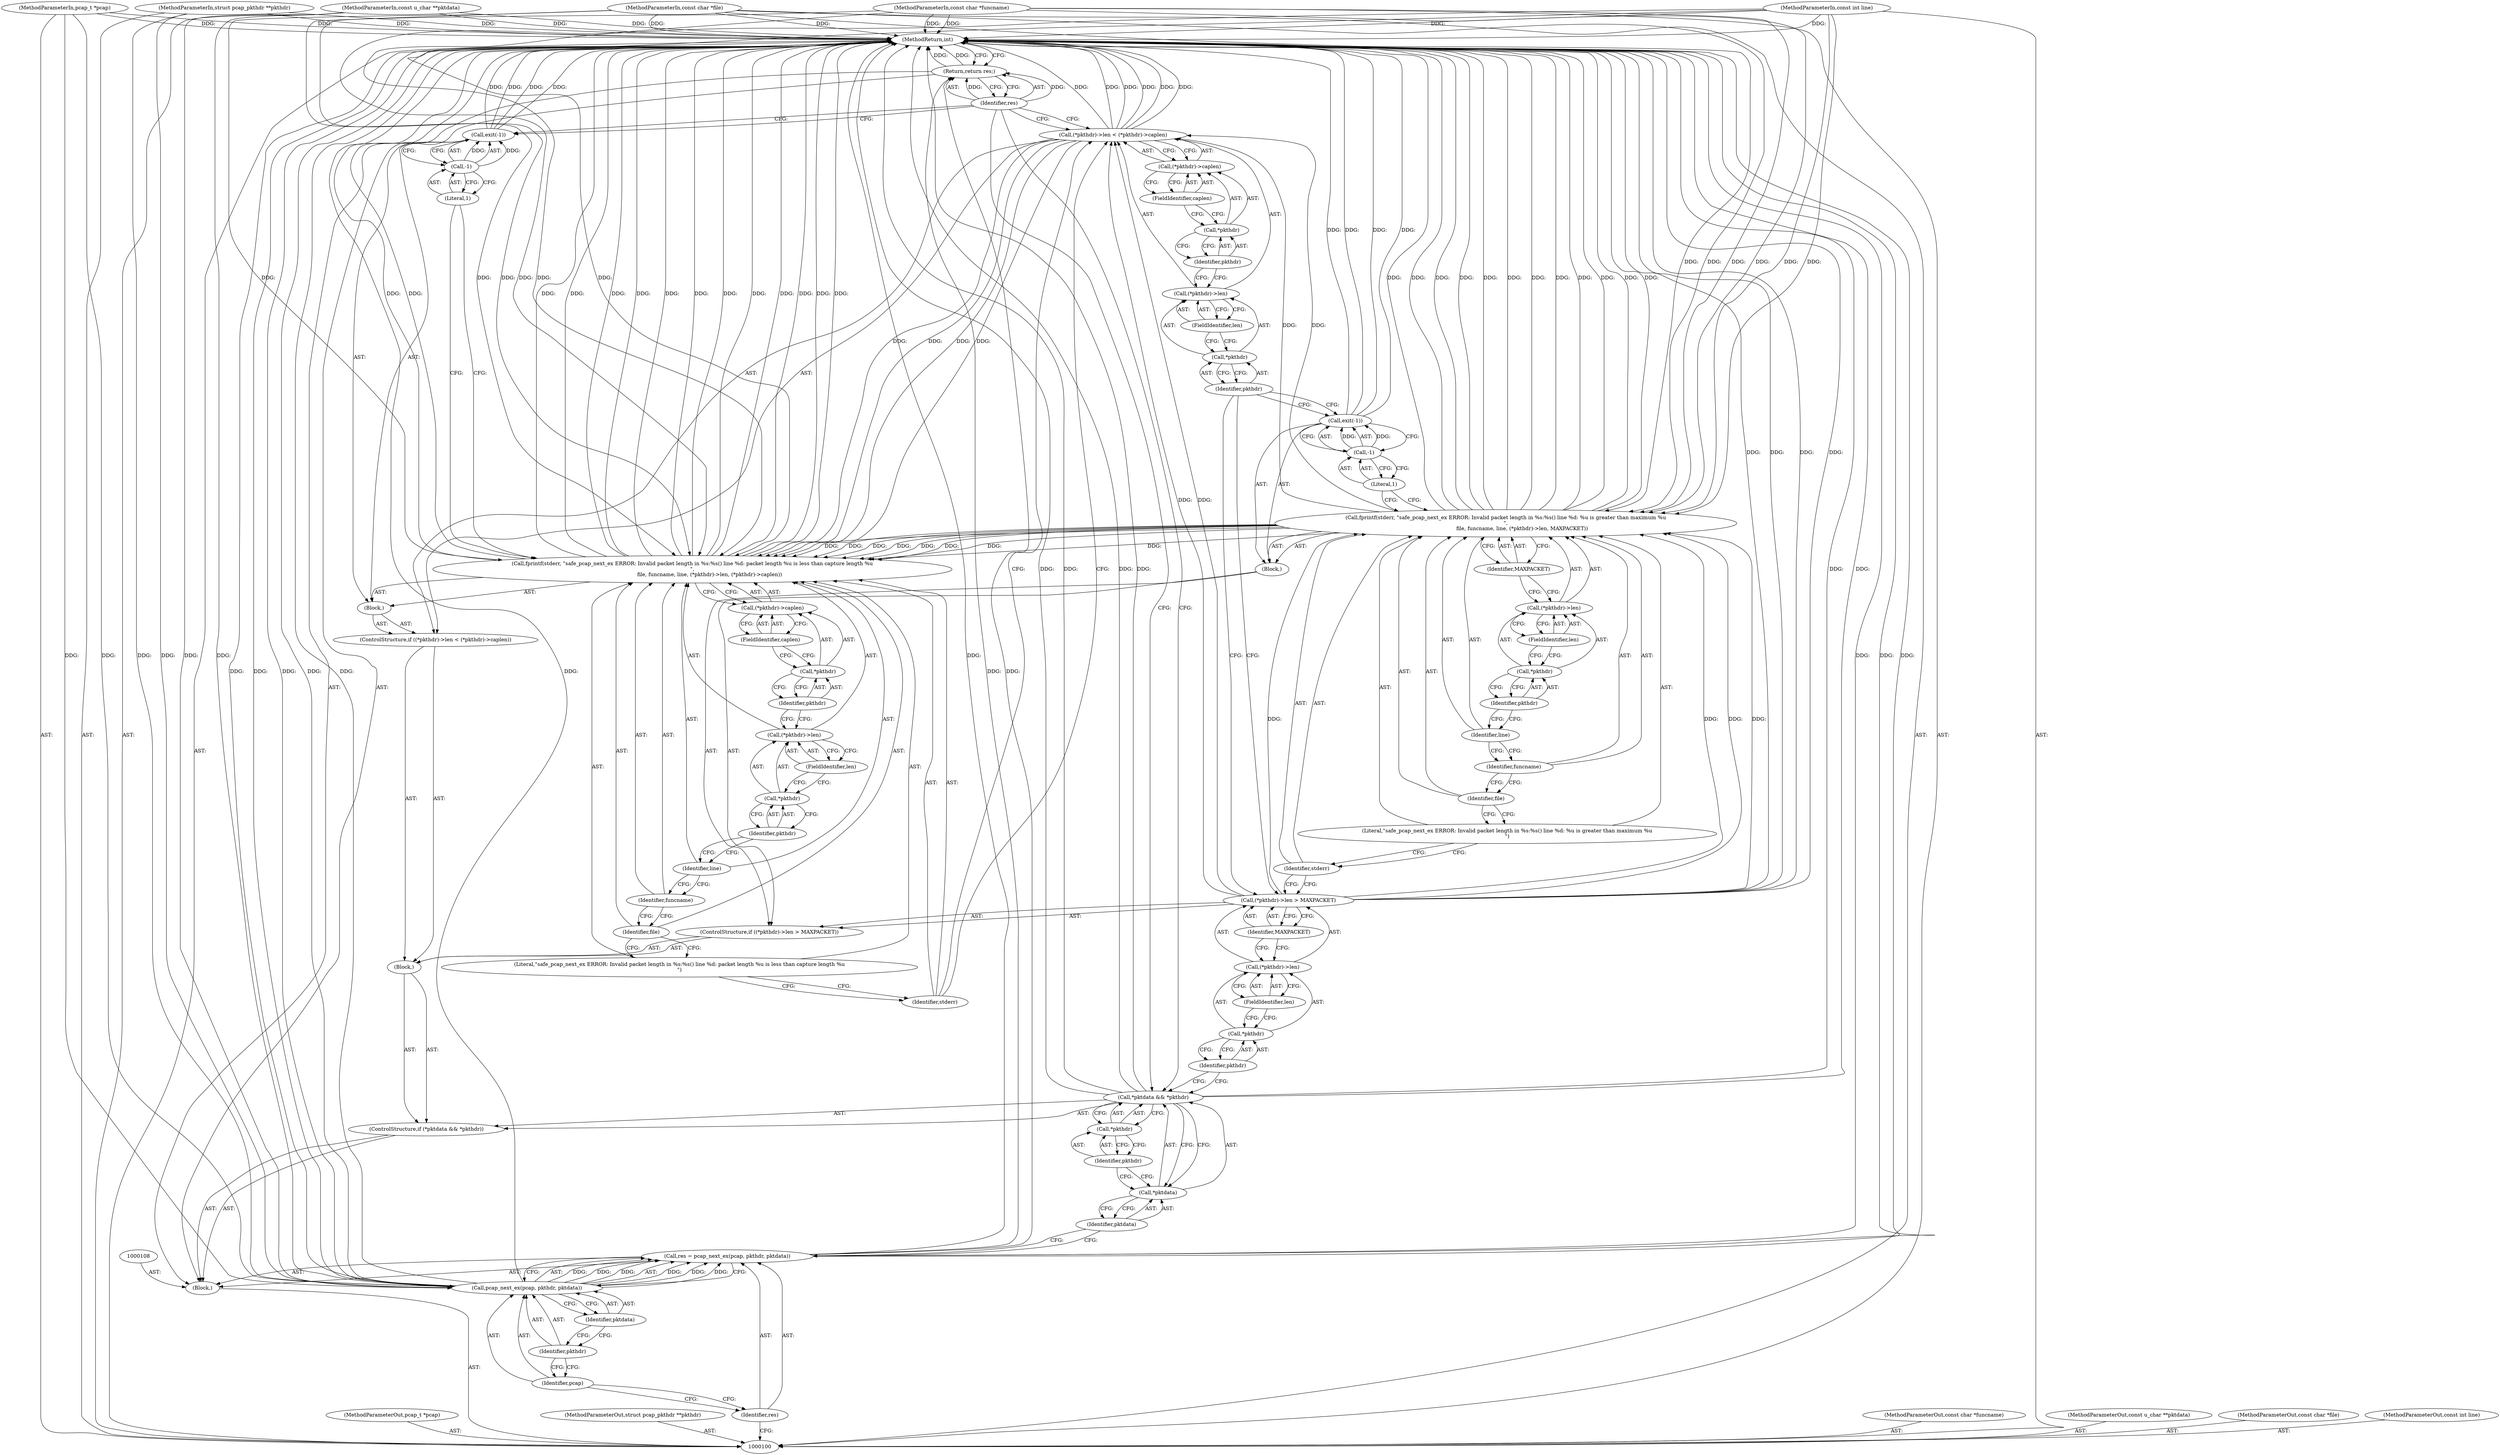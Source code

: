 digraph "1_tcpreplay_6b830a1640ca20528032c89a4fdd8291a4d2d8b2_0" {
"1000174" [label="(MethodReturn,int)"];
"1000101" [label="(MethodParameterIn,pcap_t *pcap)"];
"1000238" [label="(MethodParameterOut,pcap_t *pcap)"];
"1000102" [label="(MethodParameterIn,struct pcap_pkthdr **pkthdr)"];
"1000239" [label="(MethodParameterOut,struct pcap_pkthdr **pkthdr)"];
"1000133" [label="(Identifier,file)"];
"1000134" [label="(Identifier,funcname)"];
"1000135" [label="(Identifier,line)"];
"1000136" [label="(Call,(*pkthdr)->len)"];
"1000137" [label="(Call,*pkthdr)"];
"1000138" [label="(Identifier,pkthdr)"];
"1000139" [label="(FieldIdentifier,len)"];
"1000140" [label="(Identifier,MAXPACKET)"];
"1000141" [label="(Call,exit(-1))"];
"1000142" [label="(Call,-1)"];
"1000143" [label="(Literal,1)"];
"1000145" [label="(Call,(*pkthdr)->len < (*pkthdr)->caplen)"];
"1000146" [label="(Call,(*pkthdr)->len)"];
"1000147" [label="(Call,*pkthdr)"];
"1000148" [label="(Identifier,pkthdr)"];
"1000149" [label="(FieldIdentifier,len)"];
"1000150" [label="(Call,(*pkthdr)->caplen)"];
"1000151" [label="(Call,*pkthdr)"];
"1000152" [label="(Identifier,pkthdr)"];
"1000153" [label="(FieldIdentifier,caplen)"];
"1000154" [label="(Block,)"];
"1000144" [label="(ControlStructure,if ((*pkthdr)->len < (*pkthdr)->caplen))"];
"1000155" [label="(Call,fprintf(stderr, \"safe_pcap_next_ex ERROR: Invalid packet length in %s:%s() line %d: packet length %u is less than capture length %u\n\",\n                     file, funcname, line, (*pkthdr)->len, (*pkthdr)->caplen))"];
"1000156" [label="(Identifier,stderr)"];
"1000157" [label="(Literal,\"safe_pcap_next_ex ERROR: Invalid packet length in %s:%s() line %d: packet length %u is less than capture length %u\n\")"];
"1000158" [label="(Identifier,file)"];
"1000159" [label="(Identifier,funcname)"];
"1000160" [label="(Identifier,line)"];
"1000161" [label="(Call,(*pkthdr)->len)"];
"1000162" [label="(Call,*pkthdr)"];
"1000163" [label="(Identifier,pkthdr)"];
"1000164" [label="(FieldIdentifier,len)"];
"1000165" [label="(Call,(*pkthdr)->caplen)"];
"1000166" [label="(Call,*pkthdr)"];
"1000167" [label="(Identifier,pkthdr)"];
"1000168" [label="(FieldIdentifier,caplen)"];
"1000169" [label="(Call,exit(-1))"];
"1000170" [label="(Call,-1)"];
"1000171" [label="(Literal,1)"];
"1000104" [label="(MethodParameterIn,const char *funcname)"];
"1000241" [label="(MethodParameterOut,const char *funcname)"];
"1000103" [label="(MethodParameterIn,const u_char **pktdata)"];
"1000240" [label="(MethodParameterOut,const u_char **pktdata)"];
"1000173" [label="(Identifier,res)"];
"1000172" [label="(Return,return res;)"];
"1000106" [label="(MethodParameterIn,const char *file)"];
"1000243" [label="(MethodParameterOut,const char *file)"];
"1000105" [label="(MethodParameterIn,const int line)"];
"1000242" [label="(MethodParameterOut,const int line)"];
"1000107" [label="(Block,)"];
"1000111" [label="(Call,pcap_next_ex(pcap, pkthdr, pktdata))"];
"1000112" [label="(Identifier,pcap)"];
"1000113" [label="(Identifier,pkthdr)"];
"1000114" [label="(Identifier,pktdata)"];
"1000109" [label="(Call,res = pcap_next_ex(pcap, pkthdr, pktdata))"];
"1000110" [label="(Identifier,res)"];
"1000119" [label="(Call,*pkthdr)"];
"1000120" [label="(Identifier,pkthdr)"];
"1000121" [label="(Block,)"];
"1000115" [label="(ControlStructure,if (*pktdata && *pkthdr))"];
"1000116" [label="(Call,*pktdata && *pkthdr)"];
"1000117" [label="(Call,*pktdata)"];
"1000118" [label="(Identifier,pktdata)"];
"1000123" [label="(Call,(*pkthdr)->len > MAXPACKET)"];
"1000124" [label="(Call,(*pkthdr)->len)"];
"1000125" [label="(Call,*pkthdr)"];
"1000126" [label="(Identifier,pkthdr)"];
"1000127" [label="(FieldIdentifier,len)"];
"1000128" [label="(Identifier,MAXPACKET)"];
"1000129" [label="(Block,)"];
"1000122" [label="(ControlStructure,if ((*pkthdr)->len > MAXPACKET))"];
"1000130" [label="(Call,fprintf(stderr, \"safe_pcap_next_ex ERROR: Invalid packet length in %s:%s() line %d: %u is greater than maximum %u\n\",\n                    file, funcname, line, (*pkthdr)->len, MAXPACKET))"];
"1000131" [label="(Identifier,stderr)"];
"1000132" [label="(Literal,\"safe_pcap_next_ex ERROR: Invalid packet length in %s:%s() line %d: %u is greater than maximum %u\n\")"];
"1000174" -> "1000100"  [label="AST: "];
"1000174" -> "1000172"  [label="CFG: "];
"1000172" -> "1000174"  [label="DDG: "];
"1000130" -> "1000174"  [label="DDG: "];
"1000130" -> "1000174"  [label="DDG: "];
"1000130" -> "1000174"  [label="DDG: "];
"1000130" -> "1000174"  [label="DDG: "];
"1000130" -> "1000174"  [label="DDG: "];
"1000130" -> "1000174"  [label="DDG: "];
"1000141" -> "1000174"  [label="DDG: "];
"1000141" -> "1000174"  [label="DDG: "];
"1000169" -> "1000174"  [label="DDG: "];
"1000169" -> "1000174"  [label="DDG: "];
"1000104" -> "1000174"  [label="DDG: "];
"1000105" -> "1000174"  [label="DDG: "];
"1000145" -> "1000174"  [label="DDG: "];
"1000145" -> "1000174"  [label="DDG: "];
"1000145" -> "1000174"  [label="DDG: "];
"1000116" -> "1000174"  [label="DDG: "];
"1000116" -> "1000174"  [label="DDG: "];
"1000116" -> "1000174"  [label="DDG: "];
"1000155" -> "1000174"  [label="DDG: "];
"1000155" -> "1000174"  [label="DDG: "];
"1000155" -> "1000174"  [label="DDG: "];
"1000155" -> "1000174"  [label="DDG: "];
"1000155" -> "1000174"  [label="DDG: "];
"1000155" -> "1000174"  [label="DDG: "];
"1000155" -> "1000174"  [label="DDG: "];
"1000111" -> "1000174"  [label="DDG: "];
"1000111" -> "1000174"  [label="DDG: "];
"1000111" -> "1000174"  [label="DDG: "];
"1000123" -> "1000174"  [label="DDG: "];
"1000123" -> "1000174"  [label="DDG: "];
"1000103" -> "1000174"  [label="DDG: "];
"1000102" -> "1000174"  [label="DDG: "];
"1000101" -> "1000174"  [label="DDG: "];
"1000109" -> "1000174"  [label="DDG: "];
"1000109" -> "1000174"  [label="DDG: "];
"1000106" -> "1000174"  [label="DDG: "];
"1000101" -> "1000100"  [label="AST: "];
"1000101" -> "1000174"  [label="DDG: "];
"1000101" -> "1000111"  [label="DDG: "];
"1000238" -> "1000100"  [label="AST: "];
"1000102" -> "1000100"  [label="AST: "];
"1000102" -> "1000174"  [label="DDG: "];
"1000102" -> "1000111"  [label="DDG: "];
"1000239" -> "1000100"  [label="AST: "];
"1000133" -> "1000130"  [label="AST: "];
"1000133" -> "1000132"  [label="CFG: "];
"1000134" -> "1000133"  [label="CFG: "];
"1000134" -> "1000130"  [label="AST: "];
"1000134" -> "1000133"  [label="CFG: "];
"1000135" -> "1000134"  [label="CFG: "];
"1000135" -> "1000130"  [label="AST: "];
"1000135" -> "1000134"  [label="CFG: "];
"1000138" -> "1000135"  [label="CFG: "];
"1000136" -> "1000130"  [label="AST: "];
"1000136" -> "1000139"  [label="CFG: "];
"1000137" -> "1000136"  [label="AST: "];
"1000139" -> "1000136"  [label="AST: "];
"1000140" -> "1000136"  [label="CFG: "];
"1000137" -> "1000136"  [label="AST: "];
"1000137" -> "1000138"  [label="CFG: "];
"1000138" -> "1000137"  [label="AST: "];
"1000139" -> "1000137"  [label="CFG: "];
"1000138" -> "1000137"  [label="AST: "];
"1000138" -> "1000135"  [label="CFG: "];
"1000137" -> "1000138"  [label="CFG: "];
"1000139" -> "1000136"  [label="AST: "];
"1000139" -> "1000137"  [label="CFG: "];
"1000136" -> "1000139"  [label="CFG: "];
"1000140" -> "1000130"  [label="AST: "];
"1000140" -> "1000136"  [label="CFG: "];
"1000130" -> "1000140"  [label="CFG: "];
"1000141" -> "1000129"  [label="AST: "];
"1000141" -> "1000142"  [label="CFG: "];
"1000142" -> "1000141"  [label="AST: "];
"1000148" -> "1000141"  [label="CFG: "];
"1000141" -> "1000174"  [label="DDG: "];
"1000141" -> "1000174"  [label="DDG: "];
"1000142" -> "1000141"  [label="DDG: "];
"1000142" -> "1000141"  [label="AST: "];
"1000142" -> "1000143"  [label="CFG: "];
"1000143" -> "1000142"  [label="AST: "];
"1000141" -> "1000142"  [label="CFG: "];
"1000142" -> "1000141"  [label="DDG: "];
"1000143" -> "1000142"  [label="AST: "];
"1000143" -> "1000130"  [label="CFG: "];
"1000142" -> "1000143"  [label="CFG: "];
"1000145" -> "1000144"  [label="AST: "];
"1000145" -> "1000150"  [label="CFG: "];
"1000146" -> "1000145"  [label="AST: "];
"1000150" -> "1000145"  [label="AST: "];
"1000156" -> "1000145"  [label="CFG: "];
"1000173" -> "1000145"  [label="CFG: "];
"1000145" -> "1000174"  [label="DDG: "];
"1000145" -> "1000174"  [label="DDG: "];
"1000145" -> "1000174"  [label="DDG: "];
"1000130" -> "1000145"  [label="DDG: "];
"1000123" -> "1000145"  [label="DDG: "];
"1000145" -> "1000155"  [label="DDG: "];
"1000145" -> "1000155"  [label="DDG: "];
"1000146" -> "1000145"  [label="AST: "];
"1000146" -> "1000149"  [label="CFG: "];
"1000147" -> "1000146"  [label="AST: "];
"1000149" -> "1000146"  [label="AST: "];
"1000152" -> "1000146"  [label="CFG: "];
"1000147" -> "1000146"  [label="AST: "];
"1000147" -> "1000148"  [label="CFG: "];
"1000148" -> "1000147"  [label="AST: "];
"1000149" -> "1000147"  [label="CFG: "];
"1000148" -> "1000147"  [label="AST: "];
"1000148" -> "1000141"  [label="CFG: "];
"1000148" -> "1000123"  [label="CFG: "];
"1000147" -> "1000148"  [label="CFG: "];
"1000149" -> "1000146"  [label="AST: "];
"1000149" -> "1000147"  [label="CFG: "];
"1000146" -> "1000149"  [label="CFG: "];
"1000150" -> "1000145"  [label="AST: "];
"1000150" -> "1000153"  [label="CFG: "];
"1000151" -> "1000150"  [label="AST: "];
"1000153" -> "1000150"  [label="AST: "];
"1000145" -> "1000150"  [label="CFG: "];
"1000151" -> "1000150"  [label="AST: "];
"1000151" -> "1000152"  [label="CFG: "];
"1000152" -> "1000151"  [label="AST: "];
"1000153" -> "1000151"  [label="CFG: "];
"1000152" -> "1000151"  [label="AST: "];
"1000152" -> "1000146"  [label="CFG: "];
"1000151" -> "1000152"  [label="CFG: "];
"1000153" -> "1000150"  [label="AST: "];
"1000153" -> "1000151"  [label="CFG: "];
"1000150" -> "1000153"  [label="CFG: "];
"1000154" -> "1000144"  [label="AST: "];
"1000155" -> "1000154"  [label="AST: "];
"1000169" -> "1000154"  [label="AST: "];
"1000144" -> "1000121"  [label="AST: "];
"1000145" -> "1000144"  [label="AST: "];
"1000154" -> "1000144"  [label="AST: "];
"1000155" -> "1000154"  [label="AST: "];
"1000155" -> "1000165"  [label="CFG: "];
"1000156" -> "1000155"  [label="AST: "];
"1000157" -> "1000155"  [label="AST: "];
"1000158" -> "1000155"  [label="AST: "];
"1000159" -> "1000155"  [label="AST: "];
"1000160" -> "1000155"  [label="AST: "];
"1000161" -> "1000155"  [label="AST: "];
"1000165" -> "1000155"  [label="AST: "];
"1000171" -> "1000155"  [label="CFG: "];
"1000155" -> "1000174"  [label="DDG: "];
"1000155" -> "1000174"  [label="DDG: "];
"1000155" -> "1000174"  [label="DDG: "];
"1000155" -> "1000174"  [label="DDG: "];
"1000155" -> "1000174"  [label="DDG: "];
"1000155" -> "1000174"  [label="DDG: "];
"1000155" -> "1000174"  [label="DDG: "];
"1000130" -> "1000155"  [label="DDG: "];
"1000130" -> "1000155"  [label="DDG: "];
"1000130" -> "1000155"  [label="DDG: "];
"1000130" -> "1000155"  [label="DDG: "];
"1000106" -> "1000155"  [label="DDG: "];
"1000104" -> "1000155"  [label="DDG: "];
"1000105" -> "1000155"  [label="DDG: "];
"1000145" -> "1000155"  [label="DDG: "];
"1000145" -> "1000155"  [label="DDG: "];
"1000156" -> "1000155"  [label="AST: "];
"1000156" -> "1000145"  [label="CFG: "];
"1000157" -> "1000156"  [label="CFG: "];
"1000157" -> "1000155"  [label="AST: "];
"1000157" -> "1000156"  [label="CFG: "];
"1000158" -> "1000157"  [label="CFG: "];
"1000158" -> "1000155"  [label="AST: "];
"1000158" -> "1000157"  [label="CFG: "];
"1000159" -> "1000158"  [label="CFG: "];
"1000159" -> "1000155"  [label="AST: "];
"1000159" -> "1000158"  [label="CFG: "];
"1000160" -> "1000159"  [label="CFG: "];
"1000160" -> "1000155"  [label="AST: "];
"1000160" -> "1000159"  [label="CFG: "];
"1000163" -> "1000160"  [label="CFG: "];
"1000161" -> "1000155"  [label="AST: "];
"1000161" -> "1000164"  [label="CFG: "];
"1000162" -> "1000161"  [label="AST: "];
"1000164" -> "1000161"  [label="AST: "];
"1000167" -> "1000161"  [label="CFG: "];
"1000162" -> "1000161"  [label="AST: "];
"1000162" -> "1000163"  [label="CFG: "];
"1000163" -> "1000162"  [label="AST: "];
"1000164" -> "1000162"  [label="CFG: "];
"1000163" -> "1000162"  [label="AST: "];
"1000163" -> "1000160"  [label="CFG: "];
"1000162" -> "1000163"  [label="CFG: "];
"1000164" -> "1000161"  [label="AST: "];
"1000164" -> "1000162"  [label="CFG: "];
"1000161" -> "1000164"  [label="CFG: "];
"1000165" -> "1000155"  [label="AST: "];
"1000165" -> "1000168"  [label="CFG: "];
"1000166" -> "1000165"  [label="AST: "];
"1000168" -> "1000165"  [label="AST: "];
"1000155" -> "1000165"  [label="CFG: "];
"1000166" -> "1000165"  [label="AST: "];
"1000166" -> "1000167"  [label="CFG: "];
"1000167" -> "1000166"  [label="AST: "];
"1000168" -> "1000166"  [label="CFG: "];
"1000167" -> "1000166"  [label="AST: "];
"1000167" -> "1000161"  [label="CFG: "];
"1000166" -> "1000167"  [label="CFG: "];
"1000168" -> "1000165"  [label="AST: "];
"1000168" -> "1000166"  [label="CFG: "];
"1000165" -> "1000168"  [label="CFG: "];
"1000169" -> "1000154"  [label="AST: "];
"1000169" -> "1000170"  [label="CFG: "];
"1000170" -> "1000169"  [label="AST: "];
"1000173" -> "1000169"  [label="CFG: "];
"1000169" -> "1000174"  [label="DDG: "];
"1000169" -> "1000174"  [label="DDG: "];
"1000170" -> "1000169"  [label="DDG: "];
"1000170" -> "1000169"  [label="AST: "];
"1000170" -> "1000171"  [label="CFG: "];
"1000171" -> "1000170"  [label="AST: "];
"1000169" -> "1000170"  [label="CFG: "];
"1000170" -> "1000169"  [label="DDG: "];
"1000171" -> "1000170"  [label="AST: "];
"1000171" -> "1000155"  [label="CFG: "];
"1000170" -> "1000171"  [label="CFG: "];
"1000104" -> "1000100"  [label="AST: "];
"1000104" -> "1000174"  [label="DDG: "];
"1000104" -> "1000130"  [label="DDG: "];
"1000104" -> "1000155"  [label="DDG: "];
"1000241" -> "1000100"  [label="AST: "];
"1000103" -> "1000100"  [label="AST: "];
"1000103" -> "1000174"  [label="DDG: "];
"1000103" -> "1000111"  [label="DDG: "];
"1000240" -> "1000100"  [label="AST: "];
"1000173" -> "1000172"  [label="AST: "];
"1000173" -> "1000169"  [label="CFG: "];
"1000173" -> "1000145"  [label="CFG: "];
"1000173" -> "1000116"  [label="CFG: "];
"1000172" -> "1000173"  [label="CFG: "];
"1000173" -> "1000172"  [label="DDG: "];
"1000172" -> "1000107"  [label="AST: "];
"1000172" -> "1000173"  [label="CFG: "];
"1000173" -> "1000172"  [label="AST: "];
"1000174" -> "1000172"  [label="CFG: "];
"1000172" -> "1000174"  [label="DDG: "];
"1000173" -> "1000172"  [label="DDG: "];
"1000109" -> "1000172"  [label="DDG: "];
"1000106" -> "1000100"  [label="AST: "];
"1000106" -> "1000174"  [label="DDG: "];
"1000106" -> "1000130"  [label="DDG: "];
"1000106" -> "1000155"  [label="DDG: "];
"1000243" -> "1000100"  [label="AST: "];
"1000105" -> "1000100"  [label="AST: "];
"1000105" -> "1000174"  [label="DDG: "];
"1000105" -> "1000130"  [label="DDG: "];
"1000105" -> "1000155"  [label="DDG: "];
"1000242" -> "1000100"  [label="AST: "];
"1000107" -> "1000100"  [label="AST: "];
"1000108" -> "1000107"  [label="AST: "];
"1000109" -> "1000107"  [label="AST: "];
"1000115" -> "1000107"  [label="AST: "];
"1000172" -> "1000107"  [label="AST: "];
"1000111" -> "1000109"  [label="AST: "];
"1000111" -> "1000114"  [label="CFG: "];
"1000112" -> "1000111"  [label="AST: "];
"1000113" -> "1000111"  [label="AST: "];
"1000114" -> "1000111"  [label="AST: "];
"1000109" -> "1000111"  [label="CFG: "];
"1000111" -> "1000174"  [label="DDG: "];
"1000111" -> "1000174"  [label="DDG: "];
"1000111" -> "1000174"  [label="DDG: "];
"1000111" -> "1000109"  [label="DDG: "];
"1000111" -> "1000109"  [label="DDG: "];
"1000111" -> "1000109"  [label="DDG: "];
"1000101" -> "1000111"  [label="DDG: "];
"1000102" -> "1000111"  [label="DDG: "];
"1000103" -> "1000111"  [label="DDG: "];
"1000112" -> "1000111"  [label="AST: "];
"1000112" -> "1000110"  [label="CFG: "];
"1000113" -> "1000112"  [label="CFG: "];
"1000113" -> "1000111"  [label="AST: "];
"1000113" -> "1000112"  [label="CFG: "];
"1000114" -> "1000113"  [label="CFG: "];
"1000114" -> "1000111"  [label="AST: "];
"1000114" -> "1000113"  [label="CFG: "];
"1000111" -> "1000114"  [label="CFG: "];
"1000109" -> "1000107"  [label="AST: "];
"1000109" -> "1000111"  [label="CFG: "];
"1000110" -> "1000109"  [label="AST: "];
"1000111" -> "1000109"  [label="AST: "];
"1000118" -> "1000109"  [label="CFG: "];
"1000109" -> "1000174"  [label="DDG: "];
"1000109" -> "1000174"  [label="DDG: "];
"1000111" -> "1000109"  [label="DDG: "];
"1000111" -> "1000109"  [label="DDG: "];
"1000111" -> "1000109"  [label="DDG: "];
"1000109" -> "1000172"  [label="DDG: "];
"1000110" -> "1000109"  [label="AST: "];
"1000110" -> "1000100"  [label="CFG: "];
"1000112" -> "1000110"  [label="CFG: "];
"1000119" -> "1000116"  [label="AST: "];
"1000119" -> "1000120"  [label="CFG: "];
"1000120" -> "1000119"  [label="AST: "];
"1000116" -> "1000119"  [label="CFG: "];
"1000120" -> "1000119"  [label="AST: "];
"1000120" -> "1000117"  [label="CFG: "];
"1000119" -> "1000120"  [label="CFG: "];
"1000121" -> "1000115"  [label="AST: "];
"1000122" -> "1000121"  [label="AST: "];
"1000144" -> "1000121"  [label="AST: "];
"1000115" -> "1000107"  [label="AST: "];
"1000116" -> "1000115"  [label="AST: "];
"1000121" -> "1000115"  [label="AST: "];
"1000116" -> "1000115"  [label="AST: "];
"1000116" -> "1000117"  [label="CFG: "];
"1000116" -> "1000119"  [label="CFG: "];
"1000117" -> "1000116"  [label="AST: "];
"1000119" -> "1000116"  [label="AST: "];
"1000126" -> "1000116"  [label="CFG: "];
"1000173" -> "1000116"  [label="CFG: "];
"1000116" -> "1000174"  [label="DDG: "];
"1000116" -> "1000174"  [label="DDG: "];
"1000116" -> "1000174"  [label="DDG: "];
"1000117" -> "1000116"  [label="AST: "];
"1000117" -> "1000118"  [label="CFG: "];
"1000118" -> "1000117"  [label="AST: "];
"1000120" -> "1000117"  [label="CFG: "];
"1000116" -> "1000117"  [label="CFG: "];
"1000118" -> "1000117"  [label="AST: "];
"1000118" -> "1000109"  [label="CFG: "];
"1000117" -> "1000118"  [label="CFG: "];
"1000123" -> "1000122"  [label="AST: "];
"1000123" -> "1000128"  [label="CFG: "];
"1000124" -> "1000123"  [label="AST: "];
"1000128" -> "1000123"  [label="AST: "];
"1000131" -> "1000123"  [label="CFG: "];
"1000148" -> "1000123"  [label="CFG: "];
"1000123" -> "1000174"  [label="DDG: "];
"1000123" -> "1000174"  [label="DDG: "];
"1000123" -> "1000130"  [label="DDG: "];
"1000123" -> "1000130"  [label="DDG: "];
"1000123" -> "1000145"  [label="DDG: "];
"1000124" -> "1000123"  [label="AST: "];
"1000124" -> "1000127"  [label="CFG: "];
"1000125" -> "1000124"  [label="AST: "];
"1000127" -> "1000124"  [label="AST: "];
"1000128" -> "1000124"  [label="CFG: "];
"1000125" -> "1000124"  [label="AST: "];
"1000125" -> "1000126"  [label="CFG: "];
"1000126" -> "1000125"  [label="AST: "];
"1000127" -> "1000125"  [label="CFG: "];
"1000126" -> "1000125"  [label="AST: "];
"1000126" -> "1000116"  [label="CFG: "];
"1000125" -> "1000126"  [label="CFG: "];
"1000127" -> "1000124"  [label="AST: "];
"1000127" -> "1000125"  [label="CFG: "];
"1000124" -> "1000127"  [label="CFG: "];
"1000128" -> "1000123"  [label="AST: "];
"1000128" -> "1000124"  [label="CFG: "];
"1000123" -> "1000128"  [label="CFG: "];
"1000129" -> "1000122"  [label="AST: "];
"1000130" -> "1000129"  [label="AST: "];
"1000141" -> "1000129"  [label="AST: "];
"1000122" -> "1000121"  [label="AST: "];
"1000123" -> "1000122"  [label="AST: "];
"1000129" -> "1000122"  [label="AST: "];
"1000130" -> "1000129"  [label="AST: "];
"1000130" -> "1000140"  [label="CFG: "];
"1000131" -> "1000130"  [label="AST: "];
"1000132" -> "1000130"  [label="AST: "];
"1000133" -> "1000130"  [label="AST: "];
"1000134" -> "1000130"  [label="AST: "];
"1000135" -> "1000130"  [label="AST: "];
"1000136" -> "1000130"  [label="AST: "];
"1000140" -> "1000130"  [label="AST: "];
"1000143" -> "1000130"  [label="CFG: "];
"1000130" -> "1000174"  [label="DDG: "];
"1000130" -> "1000174"  [label="DDG: "];
"1000130" -> "1000174"  [label="DDG: "];
"1000130" -> "1000174"  [label="DDG: "];
"1000130" -> "1000174"  [label="DDG: "];
"1000130" -> "1000174"  [label="DDG: "];
"1000106" -> "1000130"  [label="DDG: "];
"1000104" -> "1000130"  [label="DDG: "];
"1000105" -> "1000130"  [label="DDG: "];
"1000123" -> "1000130"  [label="DDG: "];
"1000123" -> "1000130"  [label="DDG: "];
"1000130" -> "1000145"  [label="DDG: "];
"1000130" -> "1000155"  [label="DDG: "];
"1000130" -> "1000155"  [label="DDG: "];
"1000130" -> "1000155"  [label="DDG: "];
"1000130" -> "1000155"  [label="DDG: "];
"1000131" -> "1000130"  [label="AST: "];
"1000131" -> "1000123"  [label="CFG: "];
"1000132" -> "1000131"  [label="CFG: "];
"1000132" -> "1000130"  [label="AST: "];
"1000132" -> "1000131"  [label="CFG: "];
"1000133" -> "1000132"  [label="CFG: "];
}
